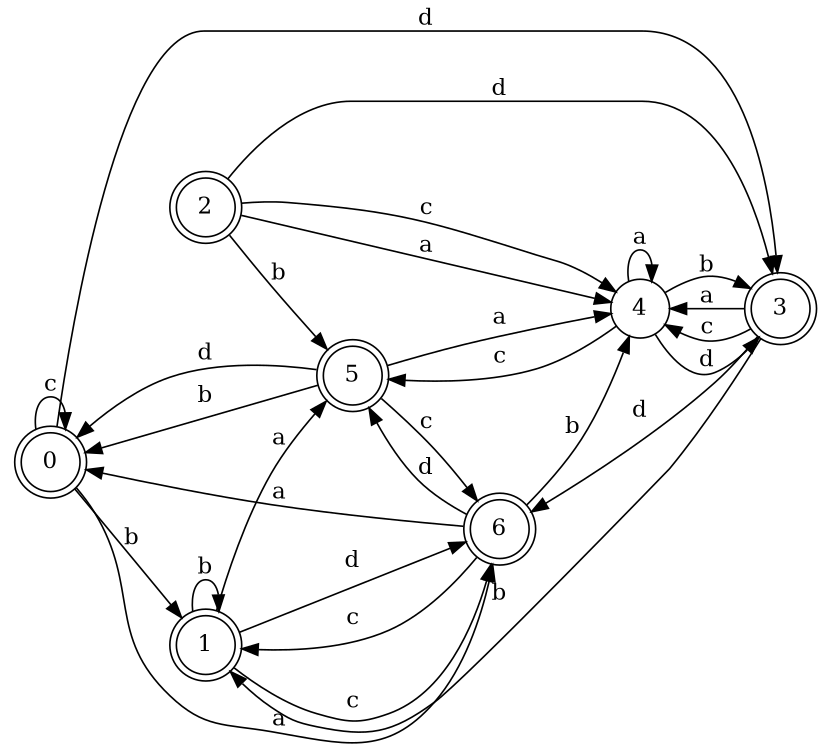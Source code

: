 digraph n6_3 {
__start0 [label="" shape="none"];

rankdir=LR;
size="8,5";

s0 [style="rounded,filled", color="black", fillcolor="white" shape="doublecircle", label="0"];
s1 [style="rounded,filled", color="black", fillcolor="white" shape="doublecircle", label="1"];
s2 [style="rounded,filled", color="black", fillcolor="white" shape="doublecircle", label="2"];
s3 [style="rounded,filled", color="black", fillcolor="white" shape="doublecircle", label="3"];
s4 [style="filled", color="black", fillcolor="white" shape="circle", label="4"];
s5 [style="rounded,filled", color="black", fillcolor="white" shape="doublecircle", label="5"];
s6 [style="rounded,filled", color="black", fillcolor="white" shape="doublecircle", label="6"];
s0 -> s6 [label="a"];
s0 -> s1 [label="b"];
s0 -> s0 [label="c"];
s0 -> s3 [label="d"];
s1 -> s5 [label="a"];
s1 -> s1 [label="b"];
s1 -> s6 [label="c"];
s1 -> s6 [label="d"];
s2 -> s4 [label="a"];
s2 -> s5 [label="b"];
s2 -> s4 [label="c"];
s2 -> s3 [label="d"];
s3 -> s4 [label="a"];
s3 -> s1 [label="b"];
s3 -> s4 [label="c"];
s3 -> s6 [label="d"];
s4 -> s4 [label="a"];
s4 -> s3 [label="b"];
s4 -> s5 [label="c"];
s4 -> s3 [label="d"];
s5 -> s4 [label="a"];
s5 -> s0 [label="b"];
s5 -> s6 [label="c"];
s5 -> s0 [label="d"];
s6 -> s0 [label="a"];
s6 -> s4 [label="b"];
s6 -> s1 [label="c"];
s6 -> s5 [label="d"];

}